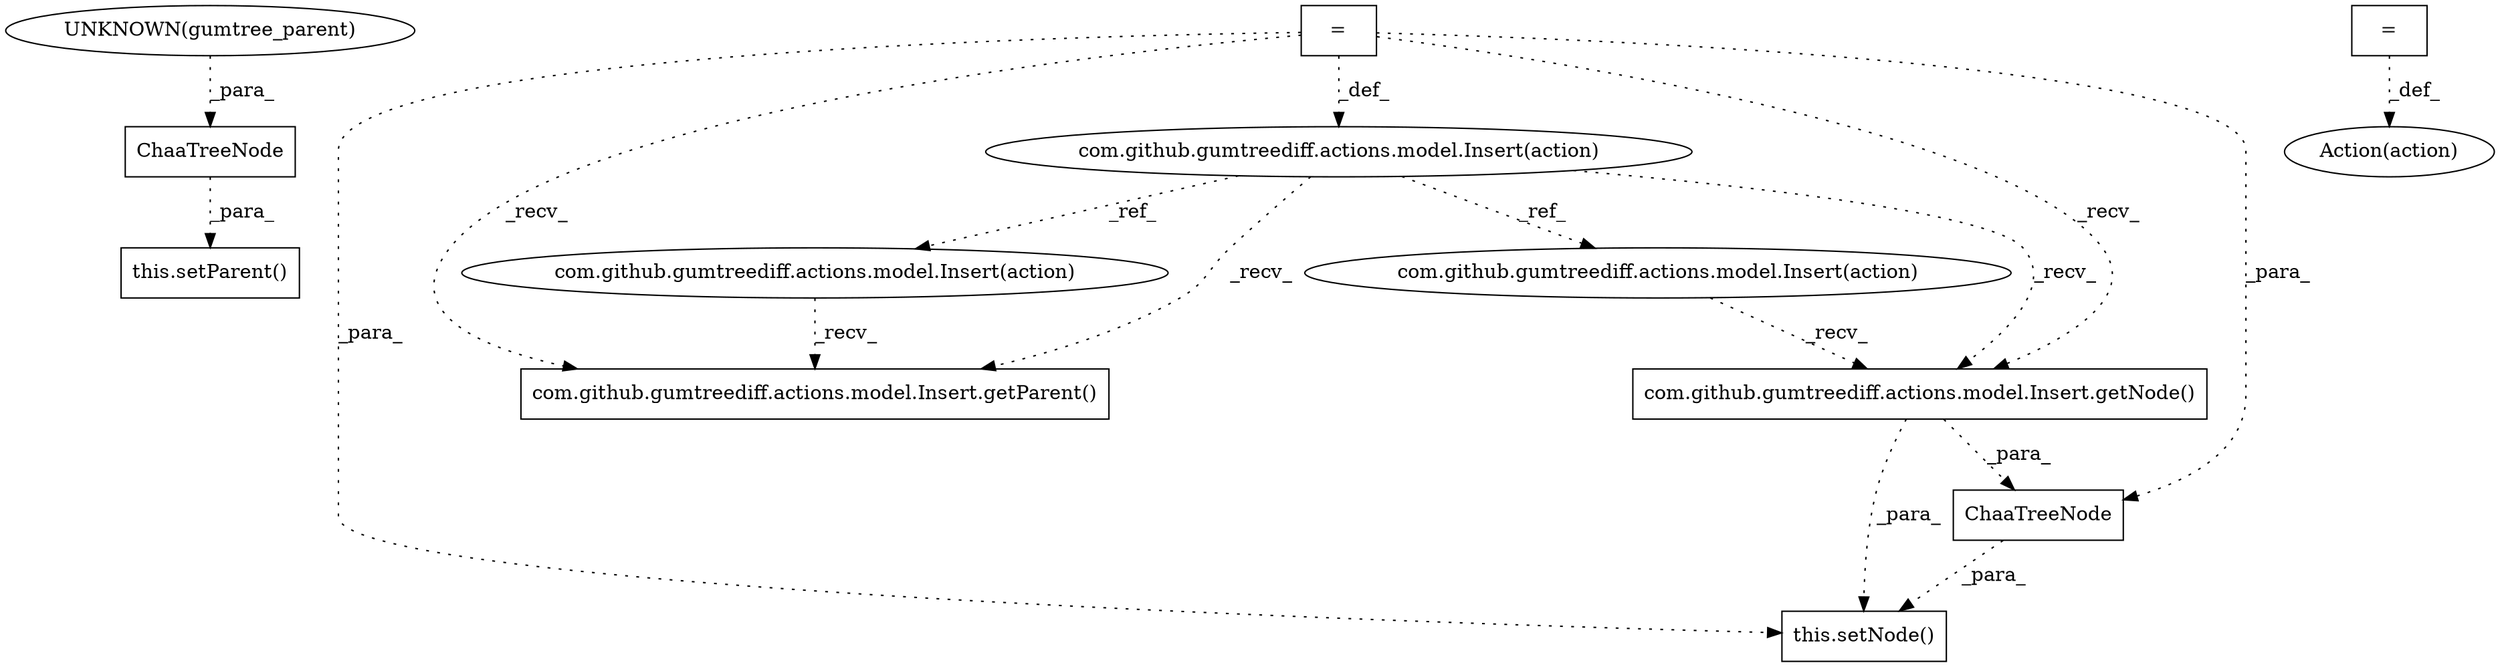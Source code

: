 digraph G {
1 [label="ChaaTreeNode" shape=box]
2 [label="UNKNOWN(gumtree_parent)" shape=ellipse]
3 [label="this.setNode()" shape=box]
4 [label="com.github.gumtreediff.actions.model.Insert(action)" shape=ellipse]
5 [label="com.github.gumtreediff.actions.model.Insert(action)" shape=ellipse]
6 [label="com.github.gumtreediff.actions.model.Insert(action)" shape=ellipse]
7 [label="ChaaTreeNode" shape=box]
8 [label="=" shape=box]
9 [label="com.github.gumtreediff.actions.model.Insert.getParent()" shape=box]
10 [label="=" shape=box]
11 [label="com.github.gumtreediff.actions.model.Insert.getNode()" shape=box]
12 [label="Action(action)" shape=ellipse]
13 [label="this.setParent()" shape=box]
2 -> 1 [label="_para_" style=dotted];
7 -> 3 [label="_para_" style=dotted];
11 -> 3 [label="_para_" style=dotted];
10 -> 3 [label="_para_" style=dotted];
5 -> 4 [label="_ref_" style=dotted];
10 -> 5 [label="_def_" style=dotted];
5 -> 6 [label="_ref_" style=dotted];
11 -> 7 [label="_para_" style=dotted];
10 -> 7 [label="_para_" style=dotted];
6 -> 9 [label="_recv_" style=dotted];
5 -> 9 [label="_recv_" style=dotted];
10 -> 9 [label="_recv_" style=dotted];
4 -> 11 [label="_recv_" style=dotted];
5 -> 11 [label="_recv_" style=dotted];
10 -> 11 [label="_recv_" style=dotted];
8 -> 12 [label="_def_" style=dotted];
1 -> 13 [label="_para_" style=dotted];
}